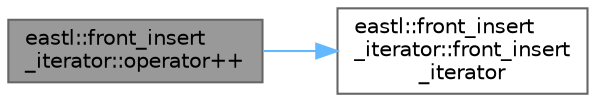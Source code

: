 digraph "eastl::front_insert_iterator::operator++"
{
 // LATEX_PDF_SIZE
  bgcolor="transparent";
  edge [fontname=Helvetica,fontsize=10,labelfontname=Helvetica,labelfontsize=10];
  node [fontname=Helvetica,fontsize=10,shape=box,height=0.2,width=0.4];
  rankdir="LR";
  Node1 [id="Node000001",label="eastl::front_insert\l_iterator::operator++",height=0.2,width=0.4,color="gray40", fillcolor="grey60", style="filled", fontcolor="black",tooltip=" "];
  Node1 -> Node2 [id="edge2_Node000001_Node000002",color="steelblue1",style="solid",tooltip=" "];
  Node2 [id="Node000002",label="eastl::front_insert\l_iterator::front_insert\l_iterator",height=0.2,width=0.4,color="grey40", fillcolor="white", style="filled",URL="$classeastl_1_1front__insert__iterator.html#a3c825a2872abae43cd5e81a0b4db5fc0",tooltip=" "];
}

